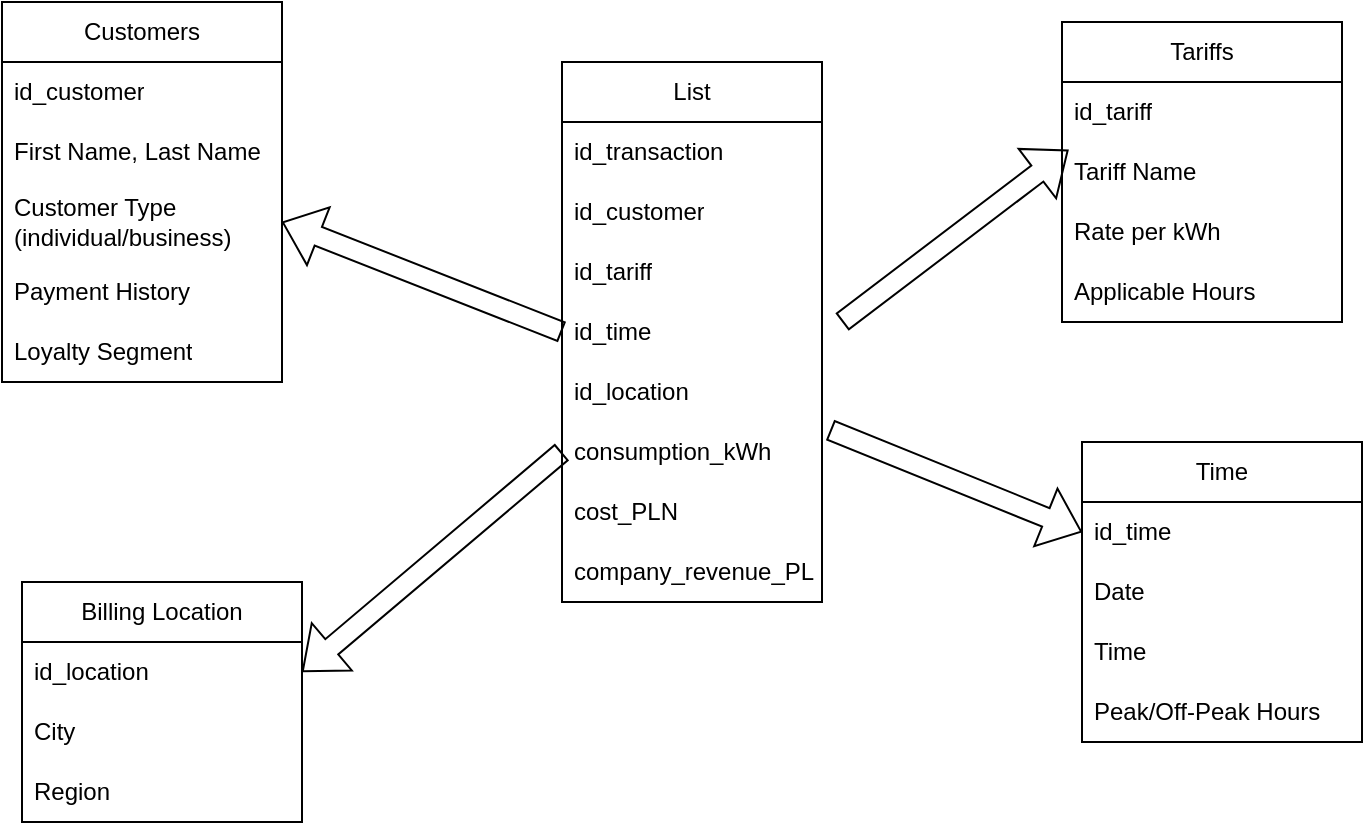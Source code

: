 <mxfile version="25.0.3">
  <diagram name="Page-1" id="uTSHlaOm0N-lSUPfPE1v">
    <mxGraphModel dx="1050" dy="522" grid="1" gridSize="10" guides="1" tooltips="1" connect="1" arrows="1" fold="1" page="1" pageScale="1" pageWidth="827" pageHeight="1169" math="0" shadow="0">
      <root>
        <mxCell id="0" />
        <mxCell id="1" parent="0" />
        <mxCell id="KR35LLcbix1NzfUUnfVl-4" value="List" style="swimlane;fontStyle=0;childLayout=stackLayout;horizontal=1;startSize=30;horizontalStack=0;resizeParent=1;resizeParentMax=0;resizeLast=0;collapsible=1;marginBottom=0;whiteSpace=wrap;html=1;" vertex="1" parent="1">
          <mxGeometry x="360" y="110" width="130" height="270" as="geometry">
            <mxRectangle x="360" y="110" width="60" height="30" as="alternateBounds" />
          </mxGeometry>
        </mxCell>
        <mxCell id="KR35LLcbix1NzfUUnfVl-5" value="id_transaction" style="text;strokeColor=none;fillColor=none;align=left;verticalAlign=middle;spacingLeft=4;spacingRight=4;overflow=hidden;points=[[0,0.5],[1,0.5]];portConstraint=eastwest;rotatable=0;whiteSpace=wrap;html=1;" vertex="1" parent="KR35LLcbix1NzfUUnfVl-4">
          <mxGeometry y="30" width="130" height="30" as="geometry" />
        </mxCell>
        <mxCell id="KR35LLcbix1NzfUUnfVl-6" value="id_customer" style="text;strokeColor=none;fillColor=none;align=left;verticalAlign=middle;spacingLeft=4;spacingRight=4;overflow=hidden;points=[[0,0.5],[1,0.5]];portConstraint=eastwest;rotatable=0;whiteSpace=wrap;html=1;" vertex="1" parent="KR35LLcbix1NzfUUnfVl-4">
          <mxGeometry y="60" width="130" height="30" as="geometry" />
        </mxCell>
        <mxCell id="KR35LLcbix1NzfUUnfVl-7" value="id_tariff" style="text;strokeColor=none;fillColor=none;align=left;verticalAlign=middle;spacingLeft=4;spacingRight=4;overflow=hidden;points=[[0,0.5],[1,0.5]];portConstraint=eastwest;rotatable=0;whiteSpace=wrap;html=1;" vertex="1" parent="KR35LLcbix1NzfUUnfVl-4">
          <mxGeometry y="90" width="130" height="30" as="geometry" />
        </mxCell>
        <mxCell id="KR35LLcbix1NzfUUnfVl-24" value="id_time" style="text;strokeColor=none;fillColor=none;align=left;verticalAlign=middle;spacingLeft=4;spacingRight=4;overflow=hidden;points=[[0,0.5],[1,0.5]];portConstraint=eastwest;rotatable=0;whiteSpace=wrap;html=1;" vertex="1" parent="KR35LLcbix1NzfUUnfVl-4">
          <mxGeometry y="120" width="130" height="30" as="geometry" />
        </mxCell>
        <mxCell id="KR35LLcbix1NzfUUnfVl-34" value="id_location" style="text;strokeColor=none;fillColor=none;align=left;verticalAlign=middle;spacingLeft=4;spacingRight=4;overflow=hidden;points=[[0,0.5],[1,0.5]];portConstraint=eastwest;rotatable=0;whiteSpace=wrap;html=1;" vertex="1" parent="KR35LLcbix1NzfUUnfVl-4">
          <mxGeometry y="150" width="130" height="30" as="geometry" />
        </mxCell>
        <mxCell id="KR35LLcbix1NzfUUnfVl-26" value="consumption_kWh" style="text;strokeColor=none;fillColor=none;align=left;verticalAlign=middle;spacingLeft=4;spacingRight=4;overflow=hidden;points=[[0,0.5],[1,0.5]];portConstraint=eastwest;rotatable=0;whiteSpace=wrap;html=1;" vertex="1" parent="KR35LLcbix1NzfUUnfVl-4">
          <mxGeometry y="180" width="130" height="30" as="geometry" />
        </mxCell>
        <mxCell id="KR35LLcbix1NzfUUnfVl-27" value="cost_PLN" style="text;strokeColor=none;fillColor=none;align=left;verticalAlign=middle;spacingLeft=4;spacingRight=4;overflow=hidden;points=[[0,0.5],[1,0.5]];portConstraint=eastwest;rotatable=0;whiteSpace=wrap;html=1;" vertex="1" parent="KR35LLcbix1NzfUUnfVl-4">
          <mxGeometry y="210" width="130" height="30" as="geometry" />
        </mxCell>
        <mxCell id="KR35LLcbix1NzfUUnfVl-28" value="company_revenue_PLN" style="text;strokeColor=none;fillColor=none;align=left;verticalAlign=middle;spacingLeft=4;spacingRight=4;overflow=hidden;points=[[0,0.5],[1,0.5]];portConstraint=eastwest;rotatable=0;whiteSpace=wrap;html=1;" vertex="1" parent="KR35LLcbix1NzfUUnfVl-4">
          <mxGeometry y="240" width="130" height="30" as="geometry" />
        </mxCell>
        <mxCell id="KR35LLcbix1NzfUUnfVl-8" value="Customers " style="swimlane;fontStyle=0;childLayout=stackLayout;horizontal=1;startSize=30;horizontalStack=0;resizeParent=1;resizeParentMax=0;resizeLast=0;collapsible=1;marginBottom=0;whiteSpace=wrap;html=1;" vertex="1" parent="1">
          <mxGeometry x="80" y="80" width="140" height="190" as="geometry" />
        </mxCell>
        <mxCell id="KR35LLcbix1NzfUUnfVl-9" value="id_customer" style="text;strokeColor=none;fillColor=none;align=left;verticalAlign=middle;spacingLeft=4;spacingRight=4;overflow=hidden;points=[[0,0.5],[1,0.5]];portConstraint=eastwest;rotatable=0;whiteSpace=wrap;html=1;" vertex="1" parent="KR35LLcbix1NzfUUnfVl-8">
          <mxGeometry y="30" width="140" height="30" as="geometry" />
        </mxCell>
        <mxCell id="KR35LLcbix1NzfUUnfVl-10" value="First Name, Last Name" style="text;strokeColor=none;fillColor=none;align=left;verticalAlign=middle;spacingLeft=4;spacingRight=4;overflow=hidden;points=[[0,0.5],[1,0.5]];portConstraint=eastwest;rotatable=0;whiteSpace=wrap;html=1;" vertex="1" parent="KR35LLcbix1NzfUUnfVl-8">
          <mxGeometry y="60" width="140" height="30" as="geometry" />
        </mxCell>
        <mxCell id="KR35LLcbix1NzfUUnfVl-11" value="Customer Type (individual/business)" style="text;strokeColor=none;fillColor=none;align=left;verticalAlign=middle;spacingLeft=4;spacingRight=4;overflow=hidden;points=[[0,0.5],[1,0.5]];portConstraint=eastwest;rotatable=0;whiteSpace=wrap;html=1;" vertex="1" parent="KR35LLcbix1NzfUUnfVl-8">
          <mxGeometry y="90" width="140" height="40" as="geometry" />
        </mxCell>
        <mxCell id="KR35LLcbix1NzfUUnfVl-29" value="Payment History" style="text;strokeColor=none;fillColor=none;align=left;verticalAlign=middle;spacingLeft=4;spacingRight=4;overflow=hidden;points=[[0,0.5],[1,0.5]];portConstraint=eastwest;rotatable=0;whiteSpace=wrap;html=1;" vertex="1" parent="KR35LLcbix1NzfUUnfVl-8">
          <mxGeometry y="130" width="140" height="30" as="geometry" />
        </mxCell>
        <mxCell id="KR35LLcbix1NzfUUnfVl-30" value="Loyalty Segment" style="text;strokeColor=none;fillColor=none;align=left;verticalAlign=middle;spacingLeft=4;spacingRight=4;overflow=hidden;points=[[0,0.5],[1,0.5]];portConstraint=eastwest;rotatable=0;whiteSpace=wrap;html=1;" vertex="1" parent="KR35LLcbix1NzfUUnfVl-8">
          <mxGeometry y="160" width="140" height="30" as="geometry" />
        </mxCell>
        <mxCell id="KR35LLcbix1NzfUUnfVl-12" value="Tariffs " style="swimlane;fontStyle=0;childLayout=stackLayout;horizontal=1;startSize=30;horizontalStack=0;resizeParent=1;resizeParentMax=0;resizeLast=0;collapsible=1;marginBottom=0;whiteSpace=wrap;html=1;" vertex="1" parent="1">
          <mxGeometry x="610" y="90" width="140" height="150" as="geometry" />
        </mxCell>
        <mxCell id="KR35LLcbix1NzfUUnfVl-13" value="id_tariff" style="text;strokeColor=none;fillColor=none;align=left;verticalAlign=middle;spacingLeft=4;spacingRight=4;overflow=hidden;points=[[0,0.5],[1,0.5]];portConstraint=eastwest;rotatable=0;whiteSpace=wrap;html=1;" vertex="1" parent="KR35LLcbix1NzfUUnfVl-12">
          <mxGeometry y="30" width="140" height="30" as="geometry" />
        </mxCell>
        <mxCell id="KR35LLcbix1NzfUUnfVl-14" value="Tariff Name" style="text;strokeColor=none;fillColor=none;align=left;verticalAlign=middle;spacingLeft=4;spacingRight=4;overflow=hidden;points=[[0,0.5],[1,0.5]];portConstraint=eastwest;rotatable=0;whiteSpace=wrap;html=1;" vertex="1" parent="KR35LLcbix1NzfUUnfVl-12">
          <mxGeometry y="60" width="140" height="30" as="geometry" />
        </mxCell>
        <mxCell id="KR35LLcbix1NzfUUnfVl-15" value="Rate per kWh" style="text;strokeColor=none;fillColor=none;align=left;verticalAlign=middle;spacingLeft=4;spacingRight=4;overflow=hidden;points=[[0,0.5],[1,0.5]];portConstraint=eastwest;rotatable=0;whiteSpace=wrap;html=1;" vertex="1" parent="KR35LLcbix1NzfUUnfVl-12">
          <mxGeometry y="90" width="140" height="30" as="geometry" />
        </mxCell>
        <mxCell id="KR35LLcbix1NzfUUnfVl-32" value="Applicable Hours" style="text;strokeColor=none;fillColor=none;align=left;verticalAlign=middle;spacingLeft=4;spacingRight=4;overflow=hidden;points=[[0,0.5],[1,0.5]];portConstraint=eastwest;rotatable=0;whiteSpace=wrap;html=1;" vertex="1" parent="KR35LLcbix1NzfUUnfVl-12">
          <mxGeometry y="120" width="140" height="30" as="geometry" />
        </mxCell>
        <mxCell id="KR35LLcbix1NzfUUnfVl-16" value="Billing&amp;nbsp;Location" style="swimlane;fontStyle=0;childLayout=stackLayout;horizontal=1;startSize=30;horizontalStack=0;resizeParent=1;resizeParentMax=0;resizeLast=0;collapsible=1;marginBottom=0;whiteSpace=wrap;html=1;" vertex="1" parent="1">
          <mxGeometry x="90" y="370" width="140" height="120" as="geometry" />
        </mxCell>
        <mxCell id="KR35LLcbix1NzfUUnfVl-17" value="id_location" style="text;strokeColor=none;fillColor=none;align=left;verticalAlign=middle;spacingLeft=4;spacingRight=4;overflow=hidden;points=[[0,0.5],[1,0.5]];portConstraint=eastwest;rotatable=0;whiteSpace=wrap;html=1;" vertex="1" parent="KR35LLcbix1NzfUUnfVl-16">
          <mxGeometry y="30" width="140" height="30" as="geometry" />
        </mxCell>
        <mxCell id="KR35LLcbix1NzfUUnfVl-18" value="City" style="text;strokeColor=none;fillColor=none;align=left;verticalAlign=middle;spacingLeft=4;spacingRight=4;overflow=hidden;points=[[0,0.5],[1,0.5]];portConstraint=eastwest;rotatable=0;whiteSpace=wrap;html=1;" vertex="1" parent="KR35LLcbix1NzfUUnfVl-16">
          <mxGeometry y="60" width="140" height="30" as="geometry" />
        </mxCell>
        <mxCell id="KR35LLcbix1NzfUUnfVl-19" value="Region" style="text;strokeColor=none;fillColor=none;align=left;verticalAlign=middle;spacingLeft=4;spacingRight=4;overflow=hidden;points=[[0,0.5],[1,0.5]];portConstraint=eastwest;rotatable=0;whiteSpace=wrap;html=1;" vertex="1" parent="KR35LLcbix1NzfUUnfVl-16">
          <mxGeometry y="90" width="140" height="30" as="geometry" />
        </mxCell>
        <mxCell id="KR35LLcbix1NzfUUnfVl-20" value="Time " style="swimlane;fontStyle=0;childLayout=stackLayout;horizontal=1;startSize=30;horizontalStack=0;resizeParent=1;resizeParentMax=0;resizeLast=0;collapsible=1;marginBottom=0;whiteSpace=wrap;html=1;" vertex="1" parent="1">
          <mxGeometry x="620" y="300" width="140" height="150" as="geometry" />
        </mxCell>
        <mxCell id="KR35LLcbix1NzfUUnfVl-21" value="id_time" style="text;strokeColor=none;fillColor=none;align=left;verticalAlign=middle;spacingLeft=4;spacingRight=4;overflow=hidden;points=[[0,0.5],[1,0.5]];portConstraint=eastwest;rotatable=0;whiteSpace=wrap;html=1;" vertex="1" parent="KR35LLcbix1NzfUUnfVl-20">
          <mxGeometry y="30" width="140" height="30" as="geometry" />
        </mxCell>
        <mxCell id="KR35LLcbix1NzfUUnfVl-22" value="Date" style="text;strokeColor=none;fillColor=none;align=left;verticalAlign=middle;spacingLeft=4;spacingRight=4;overflow=hidden;points=[[0,0.5],[1,0.5]];portConstraint=eastwest;rotatable=0;whiteSpace=wrap;html=1;" vertex="1" parent="KR35LLcbix1NzfUUnfVl-20">
          <mxGeometry y="60" width="140" height="30" as="geometry" />
        </mxCell>
        <mxCell id="KR35LLcbix1NzfUUnfVl-23" value="Time" style="text;strokeColor=none;fillColor=none;align=left;verticalAlign=middle;spacingLeft=4;spacingRight=4;overflow=hidden;points=[[0,0.5],[1,0.5]];portConstraint=eastwest;rotatable=0;whiteSpace=wrap;html=1;" vertex="1" parent="KR35LLcbix1NzfUUnfVl-20">
          <mxGeometry y="90" width="140" height="30" as="geometry" />
        </mxCell>
        <mxCell id="KR35LLcbix1NzfUUnfVl-33" value="Peak/Off-Peak Hours" style="text;strokeColor=none;fillColor=none;align=left;verticalAlign=middle;spacingLeft=4;spacingRight=4;overflow=hidden;points=[[0,0.5],[1,0.5]];portConstraint=eastwest;rotatable=0;whiteSpace=wrap;html=1;" vertex="1" parent="KR35LLcbix1NzfUUnfVl-20">
          <mxGeometry y="120" width="140" height="30" as="geometry" />
        </mxCell>
        <mxCell id="KR35LLcbix1NzfUUnfVl-35" value="" style="shape=flexArrow;endArrow=classic;html=1;rounded=0;entryX=1;entryY=0.5;entryDx=0;entryDy=0;exitX=0;exitY=0.5;exitDx=0;exitDy=0;" edge="1" parent="1" source="KR35LLcbix1NzfUUnfVl-24" target="KR35LLcbix1NzfUUnfVl-11">
          <mxGeometry width="50" height="50" relative="1" as="geometry">
            <mxPoint x="390" y="300" as="sourcePoint" />
            <mxPoint x="440" y="250" as="targetPoint" />
          </mxGeometry>
        </mxCell>
        <mxCell id="KR35LLcbix1NzfUUnfVl-36" value="" style="shape=flexArrow;endArrow=classic;html=1;rounded=0;exitX=0;exitY=0.5;exitDx=0;exitDy=0;entryX=1;entryY=0.5;entryDx=0;entryDy=0;" edge="1" parent="1" source="KR35LLcbix1NzfUUnfVl-26" target="KR35LLcbix1NzfUUnfVl-17">
          <mxGeometry width="50" height="50" relative="1" as="geometry">
            <mxPoint x="390" y="300" as="sourcePoint" />
            <mxPoint x="440" y="250" as="targetPoint" />
          </mxGeometry>
        </mxCell>
        <mxCell id="KR35LLcbix1NzfUUnfVl-37" value="" style="shape=flexArrow;endArrow=classic;html=1;rounded=0;entryX=0.023;entryY=0.133;entryDx=0;entryDy=0;entryPerimeter=0;" edge="1" parent="1" target="KR35LLcbix1NzfUUnfVl-14">
          <mxGeometry width="50" height="50" relative="1" as="geometry">
            <mxPoint x="500" y="240" as="sourcePoint" />
            <mxPoint x="440" y="250" as="targetPoint" />
          </mxGeometry>
        </mxCell>
        <mxCell id="KR35LLcbix1NzfUUnfVl-38" value="" style="shape=flexArrow;endArrow=classic;html=1;rounded=0;entryX=0;entryY=0.5;entryDx=0;entryDy=0;exitX=1.031;exitY=0.133;exitDx=0;exitDy=0;exitPerimeter=0;" edge="1" parent="1" target="KR35LLcbix1NzfUUnfVl-21">
          <mxGeometry width="50" height="50" relative="1" as="geometry">
            <mxPoint x="494.03" y="293.99" as="sourcePoint" />
            <mxPoint x="440" y="250" as="targetPoint" />
          </mxGeometry>
        </mxCell>
      </root>
    </mxGraphModel>
  </diagram>
</mxfile>
